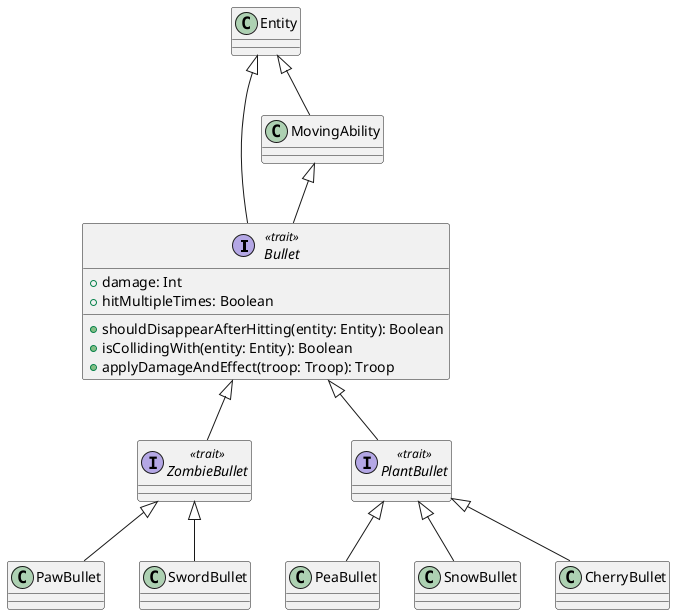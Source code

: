 @startuml
'https://plantuml.com/sequence-diagram

interface Bullet <<trait>> {
+ damage: Int
+ shouldDisappearAfterHitting(entity: Entity): Boolean
+ hitMultipleTimes: Boolean
+ isCollidingWith(entity: Entity): Boolean
+ applyDamageAndEffect(troop: Troop): Troop
}

interface ZombieBullet <<trait>>
interface PlantBullet <<trait>>

class PeaBullet
class SnowBullet
class CherryBullet

class PawBullet
class SwordBullet

Entity <|-down- MovingAbility
Entity <|-down- Bullet
MovingAbility <|-down- Bullet
Bullet <|-down- ZombieBullet
ZombieBullet <|-down- PawBullet
ZombieBullet <|-down- SwordBullet
Bullet <|-down- PlantBullet
PlantBullet <|-down- PeaBullet
PlantBullet <|-down- SnowBullet
PlantBullet <|-down- CherryBullet

@enduml